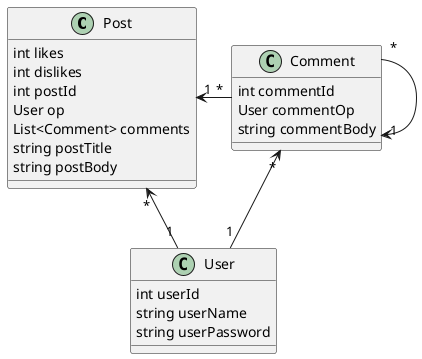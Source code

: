 @startuml
'https://plantuml.com/object-diagram

class Post{
int likes
int dislikes
int postId 
User op
List<Comment> comments
string postTitle
string postBody
}
class User{
int userId
string userName
string userPassword
}
class Comment{
int commentId
User commentOp
string commentBody
}

Comment "*" -l->"1" Post
User "1"-u->"*" Post
User "1"-u->"*" Comment
Comment "*"-->"1" Comment
@enduml
